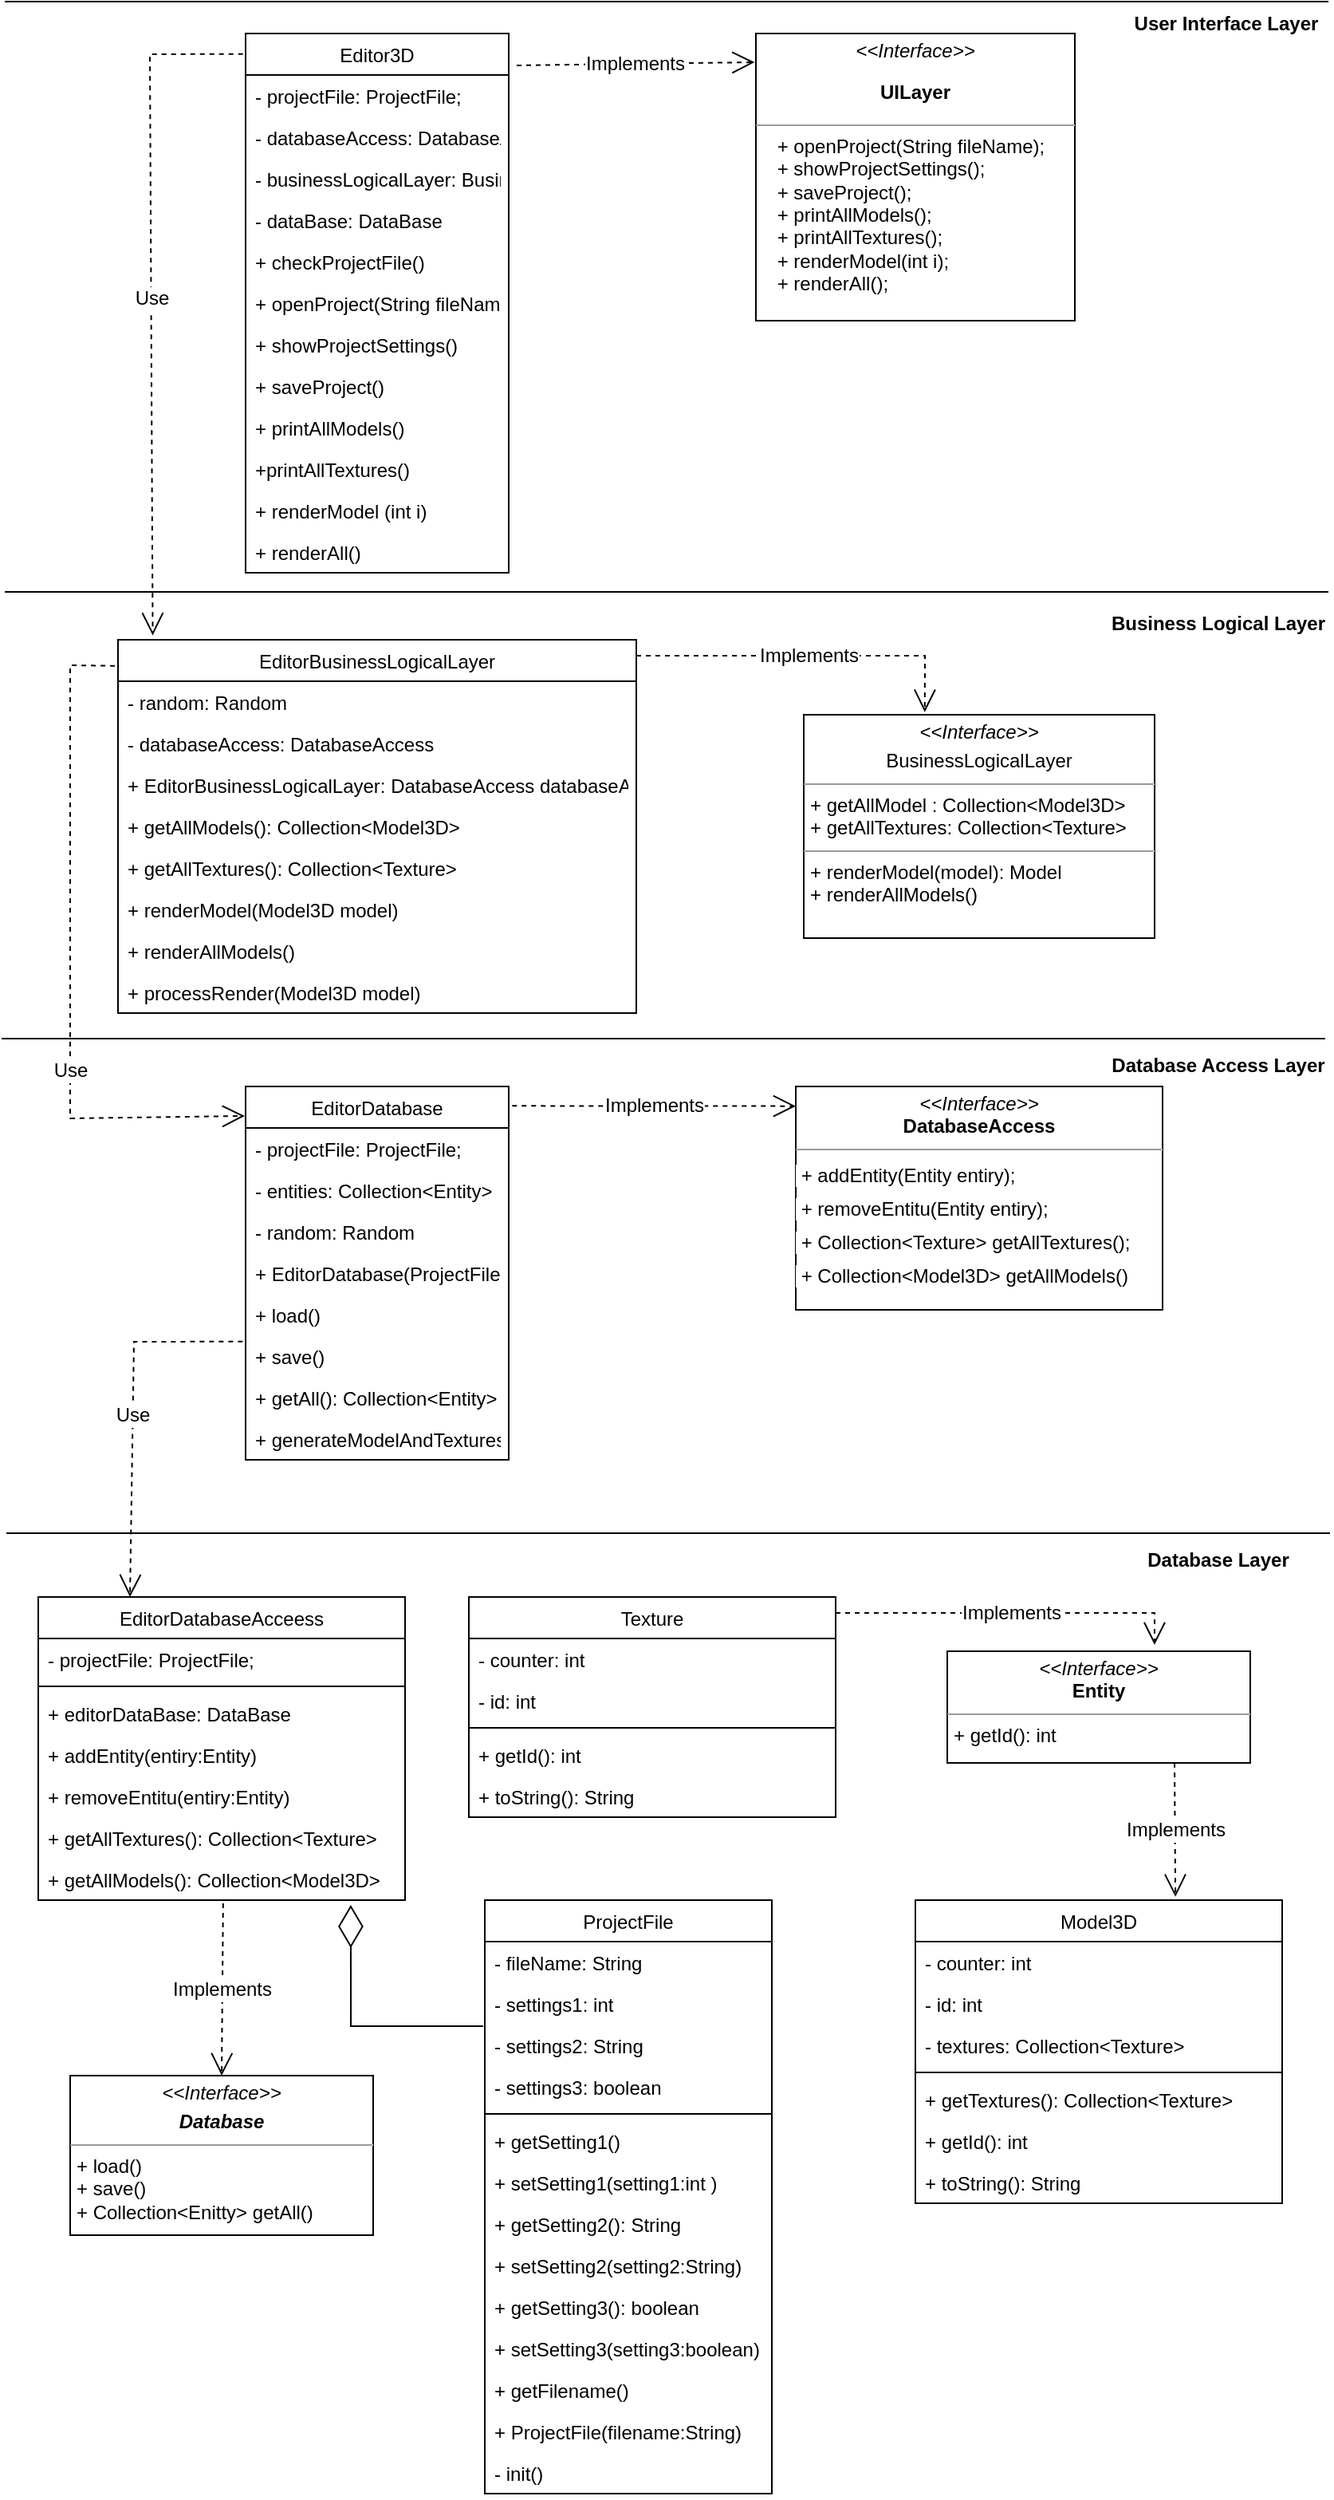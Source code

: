 <mxfile version="20.7.4" type="device"><diagram id="usjZrLWsyoOo72vnNTHP" name="Страница 1"><mxGraphModel dx="1560" dy="1612" grid="1" gridSize="10" guides="1" tooltips="1" connect="1" arrows="1" fold="1" page="1" pageScale="1" pageWidth="827" pageHeight="1169" math="0" shadow="0"><root><mxCell id="0"/><mxCell id="1" parent="0"/><mxCell id="6O68IIz2HMD93V7OktA7-1" value="Editor3D" style="swimlane;fontStyle=0;childLayout=stackLayout;horizontal=1;startSize=26;fillColor=none;horizontalStack=0;resizeParent=1;resizeParentMax=0;resizeLast=0;collapsible=1;marginBottom=0;" vertex="1" parent="1"><mxGeometry x="150" y="-1140" width="165" height="338" as="geometry"/></mxCell><mxCell id="6O68IIz2HMD93V7OktA7-2" value="- projectFile: ProjectFile;" style="text;strokeColor=none;fillColor=none;align=left;verticalAlign=top;spacingLeft=4;spacingRight=4;overflow=hidden;rotatable=0;points=[[0,0.5],[1,0.5]];portConstraint=eastwest;" vertex="1" parent="6O68IIz2HMD93V7OktA7-1"><mxGeometry y="26" width="165" height="26" as="geometry"/></mxCell><mxCell id="6O68IIz2HMD93V7OktA7-30" value="- databaseAccess: DatabaseAccess" style="text;strokeColor=none;fillColor=none;align=left;verticalAlign=top;spacingLeft=4;spacingRight=4;overflow=hidden;rotatable=0;points=[[0,0.5],[1,0.5]];portConstraint=eastwest;labelBackgroundColor=#FFFFFF;fontFamily=Helvetica;fontSize=12;fontColor=#000000;" vertex="1" parent="6O68IIz2HMD93V7OktA7-1"><mxGeometry y="52" width="165" height="26" as="geometry"/></mxCell><mxCell id="6O68IIz2HMD93V7OktA7-29" value="- businessLogicalLayer: BusinessLogicalLayer" style="text;strokeColor=none;fillColor=none;align=left;verticalAlign=top;spacingLeft=4;spacingRight=4;overflow=hidden;rotatable=0;points=[[0,0.5],[1,0.5]];portConstraint=eastwest;labelBackgroundColor=#FFFFFF;fontFamily=Helvetica;fontSize=12;fontColor=#000000;" vertex="1" parent="6O68IIz2HMD93V7OktA7-1"><mxGeometry y="78" width="165" height="26" as="geometry"/></mxCell><mxCell id="6O68IIz2HMD93V7OktA7-31" value="- dataBase: DataBase" style="text;strokeColor=none;fillColor=none;align=left;verticalAlign=top;spacingLeft=4;spacingRight=4;overflow=hidden;rotatable=0;points=[[0,0.5],[1,0.5]];portConstraint=eastwest;labelBackgroundColor=#FFFFFF;fontFamily=Helvetica;fontSize=12;fontColor=#000000;" vertex="1" parent="6O68IIz2HMD93V7OktA7-1"><mxGeometry y="104" width="165" height="26" as="geometry"/></mxCell><mxCell id="6O68IIz2HMD93V7OktA7-26" value="+ checkProjectFile()" style="text;strokeColor=none;fillColor=none;align=left;verticalAlign=top;spacingLeft=4;spacingRight=4;overflow=hidden;rotatable=0;points=[[0,0.5],[1,0.5]];portConstraint=eastwest;labelBackgroundColor=#FFFFFF;fontFamily=Helvetica;fontSize=12;fontColor=#000000;" vertex="1" parent="6O68IIz2HMD93V7OktA7-1"><mxGeometry y="130" width="165" height="26" as="geometry"/></mxCell><mxCell id="6O68IIz2HMD93V7OktA7-28" value="+ openProject(String fileName)" style="text;strokeColor=none;fillColor=none;align=left;verticalAlign=top;spacingLeft=4;spacingRight=4;overflow=hidden;rotatable=0;points=[[0,0.5],[1,0.5]];portConstraint=eastwest;labelBackgroundColor=#FFFFFF;fontFamily=Helvetica;fontSize=12;fontColor=#000000;" vertex="1" parent="6O68IIz2HMD93V7OktA7-1"><mxGeometry y="156" width="165" height="26" as="geometry"/></mxCell><mxCell id="6O68IIz2HMD93V7OktA7-27" value="+ showProjectSettings()" style="text;strokeColor=none;fillColor=none;align=left;verticalAlign=top;spacingLeft=4;spacingRight=4;overflow=hidden;rotatable=0;points=[[0,0.5],[1,0.5]];portConstraint=eastwest;labelBackgroundColor=#FFFFFF;fontFamily=Helvetica;fontSize=12;fontColor=#000000;" vertex="1" parent="6O68IIz2HMD93V7OktA7-1"><mxGeometry y="182" width="165" height="26" as="geometry"/></mxCell><mxCell id="6O68IIz2HMD93V7OktA7-25" value="+ saveProject()" style="text;strokeColor=none;fillColor=none;align=left;verticalAlign=top;spacingLeft=4;spacingRight=4;overflow=hidden;rotatable=0;points=[[0,0.5],[1,0.5]];portConstraint=eastwest;labelBackgroundColor=#FFFFFF;fontFamily=Helvetica;fontSize=12;fontColor=#000000;" vertex="1" parent="6O68IIz2HMD93V7OktA7-1"><mxGeometry y="208" width="165" height="26" as="geometry"/></mxCell><mxCell id="6O68IIz2HMD93V7OktA7-24" value="+ printAllModels()" style="text;strokeColor=none;fillColor=none;align=left;verticalAlign=top;spacingLeft=4;spacingRight=4;overflow=hidden;rotatable=0;points=[[0,0.5],[1,0.5]];portConstraint=eastwest;labelBackgroundColor=#FFFFFF;fontFamily=Helvetica;fontSize=12;fontColor=#000000;" vertex="1" parent="6O68IIz2HMD93V7OktA7-1"><mxGeometry y="234" width="165" height="26" as="geometry"/></mxCell><mxCell id="6O68IIz2HMD93V7OktA7-23" value="+printAllTextures()" style="text;strokeColor=none;fillColor=none;align=left;verticalAlign=top;spacingLeft=4;spacingRight=4;overflow=hidden;rotatable=0;points=[[0,0.5],[1,0.5]];portConstraint=eastwest;labelBackgroundColor=#FFFFFF;fontFamily=Helvetica;fontSize=12;fontColor=#000000;" vertex="1" parent="6O68IIz2HMD93V7OktA7-1"><mxGeometry y="260" width="165" height="26" as="geometry"/></mxCell><mxCell id="6O68IIz2HMD93V7OktA7-22" value="+ renderModel (int i)" style="text;strokeColor=none;fillColor=none;align=left;verticalAlign=top;spacingLeft=4;spacingRight=4;overflow=hidden;rotatable=0;points=[[0,0.5],[1,0.5]];portConstraint=eastwest;labelBackgroundColor=#FFFFFF;fontFamily=Helvetica;fontSize=12;fontColor=#000000;" vertex="1" parent="6O68IIz2HMD93V7OktA7-1"><mxGeometry y="286" width="165" height="26" as="geometry"/></mxCell><mxCell id="6O68IIz2HMD93V7OktA7-3" value="+ renderAll()" style="text;strokeColor=none;fillColor=none;align=left;verticalAlign=top;spacingLeft=4;spacingRight=4;overflow=hidden;rotatable=0;points=[[0,0.5],[1,0.5]];portConstraint=eastwest;" vertex="1" parent="6O68IIz2HMD93V7OktA7-1"><mxGeometry y="312" width="165" height="26" as="geometry"/></mxCell><mxCell id="6O68IIz2HMD93V7OktA7-5" value="&lt;p style=&quot;margin:0px;margin-top:4px;text-align:center;&quot;&gt;&lt;i&gt;&amp;lt;&amp;lt;Interface&amp;gt;&amp;gt;&lt;/i&gt;&lt;/p&gt;&lt;p style=&quot;margin:0px;margin-top:4px;text-align:center;&quot;&gt;&lt;span style=&quot;background-color: rgb(255, 255, 255);&quot;&gt;BusinessLogicalLayer&lt;/span&gt;&lt;/p&gt;&lt;hr size=&quot;1&quot;&gt;&lt;p style=&quot;margin:0px;margin-left:4px;&quot;&gt;+ getAllModel : Collection&amp;lt;Model3D&amp;gt;&lt;br&gt;+ getAllTextures: Collection&amp;lt;Texture&amp;gt;&lt;/p&gt;&lt;hr size=&quot;1&quot;&gt;&lt;p style=&quot;margin:0px;margin-left:4px;&quot;&gt;+ renderModel(model): Model&lt;br&gt;+ renderAllModels()&lt;/p&gt;" style="verticalAlign=top;align=left;overflow=fill;fontSize=12;fontFamily=Helvetica;html=1;" vertex="1" parent="1"><mxGeometry x="500" y="-713" width="220" height="140" as="geometry"/></mxCell><mxCell id="6O68IIz2HMD93V7OktA7-6" value="&lt;p style=&quot;margin:0px;margin-top:4px;text-align:center;&quot;&gt;&lt;i&gt;&amp;lt;&amp;lt;Interface&amp;gt;&amp;gt;&lt;/i&gt;&lt;br&gt;&lt;/p&gt;&lt;p style=&quot;margin:0px;margin-top:4px;text-align:center;&quot;&gt;&lt;i&gt;&lt;b&gt;Database&lt;/b&gt;&lt;/i&gt;&lt;/p&gt;&lt;hr size=&quot;1&quot;&gt;&lt;p style=&quot;margin:0px;margin-left:4px;&quot;&gt;+ load()&lt;br&gt;+ save()&lt;/p&gt;&lt;p style=&quot;margin:0px;margin-left:4px;&quot;&gt;+ Collection&amp;lt;Enitty&amp;gt; getAll()&lt;/p&gt;" style="verticalAlign=top;align=left;overflow=fill;fontSize=12;fontFamily=Helvetica;html=1;" vertex="1" parent="1"><mxGeometry x="40" y="140" width="190" height="100" as="geometry"/></mxCell><mxCell id="6O68IIz2HMD93V7OktA7-7" value="&lt;p style=&quot;margin:0px;margin-top:4px;text-align:center;&quot;&gt;&lt;i&gt;&amp;lt;&amp;lt;Interface&amp;gt;&amp;gt;&lt;/i&gt;&lt;br&gt;&lt;b&gt;DatabaseAccess&lt;/b&gt;&lt;br&gt;&lt;/p&gt;&lt;hr size=&quot;1&quot;&gt;&lt;p style=&quot;margin:0px;margin-left:4px;&quot;&gt;&lt;/p&gt;&lt;div style=&quot;line-height: 21px;&quot;&gt;&lt;div style=&quot;&quot;&gt;&lt;font style=&quot;background-color: rgb(255, 255, 255);&quot;&gt;&amp;nbsp;+ addEntity(Entity entiry);&lt;/font&gt;&lt;/div&gt;&lt;div style=&quot;&quot;&gt;&lt;font style=&quot;background-color: rgb(255, 255, 255);&quot;&gt;&amp;nbsp;+ removeEntitu(Entity entiry);&lt;/font&gt;&lt;/div&gt;&lt;div style=&quot;&quot;&gt;&lt;font style=&quot;background-color: rgb(255, 255, 255);&quot;&gt;&amp;nbsp;+ Collection&amp;lt;Texture&amp;gt; getAllTextures();&lt;/font&gt;&lt;/div&gt;&lt;div style=&quot;&quot;&gt;&lt;font style=&quot;background-color: rgb(255, 255, 255);&quot;&gt;&amp;nbsp;+ Collection&amp;lt;Model3D&amp;gt; getAllModels()&lt;/font&gt;&lt;/div&gt;&lt;/div&gt;" style="verticalAlign=top;align=left;overflow=fill;fontSize=12;fontFamily=Helvetica;html=1;" vertex="1" parent="1"><mxGeometry x="495" y="-480" width="230" height="140" as="geometry"/></mxCell><mxCell id="6O68IIz2HMD93V7OktA7-20" value="&lt;p style=&quot;margin:0px;margin-top:4px;text-align:center;&quot;&gt;&lt;i&gt;&amp;lt;&amp;lt;Interface&amp;gt;&amp;gt;&lt;/i&gt;&lt;br&gt;&lt;b&gt;Entity&lt;/b&gt;&lt;br&gt;&lt;/p&gt;&lt;hr size=&quot;1&quot;&gt;&lt;p style=&quot;margin:0px;margin-left:4px;&quot;&gt;+ getId(): int&lt;/p&gt;" style="verticalAlign=top;align=left;overflow=fill;fontSize=12;fontFamily=Helvetica;html=1;" vertex="1" parent="1"><mxGeometry x="590" y="-126" width="190" height="70" as="geometry"/></mxCell><mxCell id="6O68IIz2HMD93V7OktA7-21" value="&lt;p style=&quot;text-align: center; margin: 4px 0px 0px;&quot;&gt;&lt;i&gt;&amp;lt;&amp;lt;Interface&amp;gt;&amp;gt;&lt;/i&gt;&lt;br&gt;&lt;/p&gt;&lt;p style=&quot;text-align: center; font-size: 12px;&quot;&gt;&lt;b&gt;UILayer&lt;/b&gt;&lt;/p&gt;&lt;hr size=&quot;1&quot;&gt;&lt;span style=&quot;color: #39bae6;&quot;&gt;&amp;nbsp; &lt;/span&gt;&amp;nbsp; +&amp;nbsp;openProject(String fileName);&lt;br&gt;&amp;nbsp; &amp;nbsp; +&amp;nbsp;showProjectSettings();&lt;br&gt;&amp;nbsp; &amp;nbsp; +&amp;nbsp;saveProject();&lt;br&gt;&amp;nbsp; &amp;nbsp; +&amp;nbsp;printAllModels();&lt;br&gt;&amp;nbsp; &amp;nbsp; +&amp;nbsp;printAllTextures();&lt;br&gt;&amp;nbsp; &amp;nbsp; +&amp;nbsp;renderModel(int i);&lt;br&gt;&amp;nbsp; &amp;nbsp; +&amp;nbsp;renderAll();&lt;p&gt;&lt;/p&gt;&lt;p&gt;&lt;/p&gt;" style="verticalAlign=top;align=left;overflow=fill;fontSize=12;fontFamily=Helvetica;html=1;" vertex="1" parent="1"><mxGeometry x="470" y="-1140" width="200" height="180" as="geometry"/></mxCell><mxCell id="6O68IIz2HMD93V7OktA7-32" value="EditorBusinessLogicalLayer" style="swimlane;fontStyle=0;childLayout=stackLayout;horizontal=1;startSize=26;fillColor=none;horizontalStack=0;resizeParent=1;resizeParentMax=0;resizeLast=0;collapsible=1;marginBottom=0;" vertex="1" parent="1"><mxGeometry x="70" y="-760" width="325" height="234" as="geometry"/></mxCell><mxCell id="6O68IIz2HMD93V7OktA7-33" value="- random: Random" style="text;strokeColor=none;fillColor=none;align=left;verticalAlign=top;spacingLeft=4;spacingRight=4;overflow=hidden;rotatable=0;points=[[0,0.5],[1,0.5]];portConstraint=eastwest;" vertex="1" parent="6O68IIz2HMD93V7OktA7-32"><mxGeometry y="26" width="325" height="26" as="geometry"/></mxCell><mxCell id="6O68IIz2HMD93V7OktA7-34" value="- databaseAccess: DatabaseAccess" style="text;strokeColor=none;fillColor=none;align=left;verticalAlign=top;spacingLeft=4;spacingRight=4;overflow=hidden;rotatable=0;points=[[0,0.5],[1,0.5]];portConstraint=eastwest;labelBackgroundColor=#FFFFFF;fontFamily=Helvetica;fontSize=12;fontColor=#000000;" vertex="1" parent="6O68IIz2HMD93V7OktA7-32"><mxGeometry y="52" width="325" height="26" as="geometry"/></mxCell><mxCell id="6O68IIz2HMD93V7OktA7-35" value="+ EditorBusinessLogicalLayer: DatabaseAccess databaseAccess" style="text;strokeColor=none;fillColor=none;align=left;verticalAlign=top;spacingLeft=4;spacingRight=4;overflow=hidden;rotatable=0;points=[[0,0.5],[1,0.5]];portConstraint=eastwest;labelBackgroundColor=#FFFFFF;fontFamily=Helvetica;fontSize=12;fontColor=#000000;" vertex="1" parent="6O68IIz2HMD93V7OktA7-32"><mxGeometry y="78" width="325" height="26" as="geometry"/></mxCell><mxCell id="6O68IIz2HMD93V7OktA7-36" value="+ getAllModels(): Collection&lt;Model3D&gt;" style="text;strokeColor=none;fillColor=none;align=left;verticalAlign=top;spacingLeft=4;spacingRight=4;overflow=hidden;rotatable=0;points=[[0,0.5],[1,0.5]];portConstraint=eastwest;labelBackgroundColor=#FFFFFF;fontFamily=Helvetica;fontSize=12;fontColor=#000000;" vertex="1" parent="6O68IIz2HMD93V7OktA7-32"><mxGeometry y="104" width="325" height="26" as="geometry"/></mxCell><mxCell id="6O68IIz2HMD93V7OktA7-37" value="+ getAllTextures(): Collection&lt;Texture&gt;" style="text;strokeColor=none;fillColor=none;align=left;verticalAlign=top;spacingLeft=4;spacingRight=4;overflow=hidden;rotatable=0;points=[[0,0.5],[1,0.5]];portConstraint=eastwest;labelBackgroundColor=#FFFFFF;fontFamily=Helvetica;fontSize=12;fontColor=#000000;" vertex="1" parent="6O68IIz2HMD93V7OktA7-32"><mxGeometry y="130" width="325" height="26" as="geometry"/></mxCell><mxCell id="6O68IIz2HMD93V7OktA7-38" value="+ renderModel(Model3D model)" style="text;strokeColor=none;fillColor=none;align=left;verticalAlign=top;spacingLeft=4;spacingRight=4;overflow=hidden;rotatable=0;points=[[0,0.5],[1,0.5]];portConstraint=eastwest;labelBackgroundColor=#FFFFFF;fontFamily=Helvetica;fontSize=12;fontColor=#000000;" vertex="1" parent="6O68IIz2HMD93V7OktA7-32"><mxGeometry y="156" width="325" height="26" as="geometry"/></mxCell><mxCell id="6O68IIz2HMD93V7OktA7-39" value="+ renderAllModels()" style="text;strokeColor=none;fillColor=none;align=left;verticalAlign=top;spacingLeft=4;spacingRight=4;overflow=hidden;rotatable=0;points=[[0,0.5],[1,0.5]];portConstraint=eastwest;labelBackgroundColor=#FFFFFF;fontFamily=Helvetica;fontSize=12;fontColor=#000000;" vertex="1" parent="6O68IIz2HMD93V7OktA7-32"><mxGeometry y="182" width="325" height="26" as="geometry"/></mxCell><mxCell id="6O68IIz2HMD93V7OktA7-40" value="+ processRender(Model3D model)" style="text;strokeColor=none;fillColor=none;align=left;verticalAlign=top;spacingLeft=4;spacingRight=4;overflow=hidden;rotatable=0;points=[[0,0.5],[1,0.5]];portConstraint=eastwest;labelBackgroundColor=#FFFFFF;fontFamily=Helvetica;fontSize=12;fontColor=#000000;" vertex="1" parent="6O68IIz2HMD93V7OktA7-32"><mxGeometry y="208" width="325" height="26" as="geometry"/></mxCell><mxCell id="6O68IIz2HMD93V7OktA7-45" value="EditorDatabase" style="swimlane;fontStyle=0;childLayout=stackLayout;horizontal=1;startSize=26;fillColor=none;horizontalStack=0;resizeParent=1;resizeParentMax=0;resizeLast=0;collapsible=1;marginBottom=0;" vertex="1" parent="1"><mxGeometry x="150" y="-480" width="165" height="234" as="geometry"/></mxCell><mxCell id="6O68IIz2HMD93V7OktA7-46" value="- projectFile: ProjectFile;" style="text;strokeColor=none;fillColor=none;align=left;verticalAlign=top;spacingLeft=4;spacingRight=4;overflow=hidden;rotatable=0;points=[[0,0.5],[1,0.5]];portConstraint=eastwest;" vertex="1" parent="6O68IIz2HMD93V7OktA7-45"><mxGeometry y="26" width="165" height="26" as="geometry"/></mxCell><mxCell id="6O68IIz2HMD93V7OktA7-47" value="- entities: Collection&lt;Entity&gt;" style="text;strokeColor=none;fillColor=none;align=left;verticalAlign=top;spacingLeft=4;spacingRight=4;overflow=hidden;rotatable=0;points=[[0,0.5],[1,0.5]];portConstraint=eastwest;labelBackgroundColor=#FFFFFF;fontFamily=Helvetica;fontSize=12;fontColor=#000000;" vertex="1" parent="6O68IIz2HMD93V7OktA7-45"><mxGeometry y="52" width="165" height="26" as="geometry"/></mxCell><mxCell id="6O68IIz2HMD93V7OktA7-48" value="- random: Random" style="text;strokeColor=none;fillColor=none;align=left;verticalAlign=top;spacingLeft=4;spacingRight=4;overflow=hidden;rotatable=0;points=[[0,0.5],[1,0.5]];portConstraint=eastwest;labelBackgroundColor=#FFFFFF;fontFamily=Helvetica;fontSize=12;fontColor=#000000;" vertex="1" parent="6O68IIz2HMD93V7OktA7-45"><mxGeometry y="78" width="165" height="26" as="geometry"/></mxCell><mxCell id="6O68IIz2HMD93V7OktA7-49" value="+ EditorDatabase(ProjectFile projectFile)" style="text;strokeColor=none;fillColor=none;align=left;verticalAlign=top;spacingLeft=4;spacingRight=4;overflow=hidden;rotatable=0;points=[[0,0.5],[1,0.5]];portConstraint=eastwest;labelBackgroundColor=#FFFFFF;fontFamily=Helvetica;fontSize=12;fontColor=#000000;" vertex="1" parent="6O68IIz2HMD93V7OktA7-45"><mxGeometry y="104" width="165" height="26" as="geometry"/></mxCell><mxCell id="6O68IIz2HMD93V7OktA7-50" value="+ load()" style="text;strokeColor=none;fillColor=none;align=left;verticalAlign=top;spacingLeft=4;spacingRight=4;overflow=hidden;rotatable=0;points=[[0,0.5],[1,0.5]];portConstraint=eastwest;labelBackgroundColor=#FFFFFF;fontFamily=Helvetica;fontSize=12;fontColor=#000000;" vertex="1" parent="6O68IIz2HMD93V7OktA7-45"><mxGeometry y="130" width="165" height="26" as="geometry"/></mxCell><mxCell id="6O68IIz2HMD93V7OktA7-51" value="+ save()" style="text;strokeColor=none;fillColor=none;align=left;verticalAlign=top;spacingLeft=4;spacingRight=4;overflow=hidden;rotatable=0;points=[[0,0.5],[1,0.5]];portConstraint=eastwest;labelBackgroundColor=#FFFFFF;fontFamily=Helvetica;fontSize=12;fontColor=#000000;" vertex="1" parent="6O68IIz2HMD93V7OktA7-45"><mxGeometry y="156" width="165" height="26" as="geometry"/></mxCell><mxCell id="6O68IIz2HMD93V7OktA7-52" value="+ getAll(): Collection&lt;Entity&gt;" style="text;strokeColor=none;fillColor=none;align=left;verticalAlign=top;spacingLeft=4;spacingRight=4;overflow=hidden;rotatable=0;points=[[0,0.5],[1,0.5]];portConstraint=eastwest;labelBackgroundColor=#FFFFFF;fontFamily=Helvetica;fontSize=12;fontColor=#000000;" vertex="1" parent="6O68IIz2HMD93V7OktA7-45"><mxGeometry y="182" width="165" height="26" as="geometry"/></mxCell><mxCell id="6O68IIz2HMD93V7OktA7-53" value="+ generateModelAndTextures()" style="text;strokeColor=none;fillColor=none;align=left;verticalAlign=top;spacingLeft=4;spacingRight=4;overflow=hidden;rotatable=0;points=[[0,0.5],[1,0.5]];portConstraint=eastwest;labelBackgroundColor=#FFFFFF;fontFamily=Helvetica;fontSize=12;fontColor=#000000;" vertex="1" parent="6O68IIz2HMD93V7OktA7-45"><mxGeometry y="208" width="165" height="26" as="geometry"/></mxCell><mxCell id="6O68IIz2HMD93V7OktA7-58" value="EditorDatabaseAcceess" style="swimlane;fontStyle=0;childLayout=stackLayout;horizontal=1;startSize=26;fillColor=none;horizontalStack=0;resizeParent=1;resizeParentMax=0;resizeLast=0;collapsible=1;marginBottom=0;" vertex="1" parent="1"><mxGeometry x="20" y="-160" width="230" height="190" as="geometry"/></mxCell><mxCell id="6O68IIz2HMD93V7OktA7-59" value="- projectFile: ProjectFile;" style="text;strokeColor=none;fillColor=none;align=left;verticalAlign=top;spacingLeft=4;spacingRight=4;overflow=hidden;rotatable=0;points=[[0,0.5],[1,0.5]];portConstraint=eastwest;" vertex="1" parent="6O68IIz2HMD93V7OktA7-58"><mxGeometry y="26" width="230" height="26" as="geometry"/></mxCell><mxCell id="6O68IIz2HMD93V7OktA7-101" value="" style="line;strokeWidth=1;fillColor=none;align=left;verticalAlign=middle;spacingTop=-1;spacingLeft=3;spacingRight=3;rotatable=0;labelPosition=right;points=[];portConstraint=eastwest;strokeColor=inherit;labelBackgroundColor=#FFFFFF;fontFamily=Helvetica;fontSize=12;fontColor=#000000;" vertex="1" parent="6O68IIz2HMD93V7OktA7-58"><mxGeometry y="52" width="230" height="8" as="geometry"/></mxCell><mxCell id="6O68IIz2HMD93V7OktA7-60" value="+ editorDataBase: DataBase" style="text;strokeColor=none;fillColor=none;align=left;verticalAlign=top;spacingLeft=4;spacingRight=4;overflow=hidden;rotatable=0;points=[[0,0.5],[1,0.5]];portConstraint=eastwest;labelBackgroundColor=#FFFFFF;fontFamily=Helvetica;fontSize=12;fontColor=#000000;" vertex="1" parent="6O68IIz2HMD93V7OktA7-58"><mxGeometry y="60" width="230" height="26" as="geometry"/></mxCell><mxCell id="6O68IIz2HMD93V7OktA7-61" value="+ addEntity(entiry:Entity)" style="text;strokeColor=none;fillColor=none;align=left;verticalAlign=top;spacingLeft=4;spacingRight=4;overflow=hidden;rotatable=0;points=[[0,0.5],[1,0.5]];portConstraint=eastwest;labelBackgroundColor=#FFFFFF;fontFamily=Helvetica;fontSize=12;fontColor=#000000;" vertex="1" parent="6O68IIz2HMD93V7OktA7-58"><mxGeometry y="86" width="230" height="26" as="geometry"/></mxCell><mxCell id="6O68IIz2HMD93V7OktA7-62" value="+ removeEntitu(entiry:Entity)" style="text;strokeColor=none;fillColor=none;align=left;verticalAlign=top;spacingLeft=4;spacingRight=4;overflow=hidden;rotatable=0;points=[[0,0.5],[1,0.5]];portConstraint=eastwest;labelBackgroundColor=#FFFFFF;fontFamily=Helvetica;fontSize=12;fontColor=#000000;" vertex="1" parent="6O68IIz2HMD93V7OktA7-58"><mxGeometry y="112" width="230" height="26" as="geometry"/></mxCell><mxCell id="6O68IIz2HMD93V7OktA7-63" value="+ getAllTextures(): Collection&lt;Texture&gt;" style="text;strokeColor=none;fillColor=none;align=left;verticalAlign=top;spacingLeft=4;spacingRight=4;overflow=hidden;rotatable=0;points=[[0,0.5],[1,0.5]];portConstraint=eastwest;labelBackgroundColor=#FFFFFF;fontFamily=Helvetica;fontSize=12;fontColor=#000000;" vertex="1" parent="6O68IIz2HMD93V7OktA7-58"><mxGeometry y="138" width="230" height="26" as="geometry"/></mxCell><mxCell id="6O68IIz2HMD93V7OktA7-64" value="+ getAllModels(): Collection&lt;Model3D&gt;" style="text;strokeColor=none;fillColor=none;align=left;verticalAlign=top;spacingLeft=4;spacingRight=4;overflow=hidden;rotatable=0;points=[[0,0.5],[1,0.5]];portConstraint=eastwest;labelBackgroundColor=#FFFFFF;fontFamily=Helvetica;fontSize=12;fontColor=#000000;" vertex="1" parent="6O68IIz2HMD93V7OktA7-58"><mxGeometry y="164" width="230" height="26" as="geometry"/></mxCell><mxCell id="6O68IIz2HMD93V7OktA7-67" value="Model3D" style="swimlane;fontStyle=0;childLayout=stackLayout;horizontal=1;startSize=26;fillColor=none;horizontalStack=0;resizeParent=1;resizeParentMax=0;resizeLast=0;collapsible=1;marginBottom=0;" vertex="1" parent="1"><mxGeometry x="570" y="30" width="230" height="190" as="geometry"/></mxCell><mxCell id="6O68IIz2HMD93V7OktA7-68" value="- counter: int" style="text;strokeColor=none;fillColor=none;align=left;verticalAlign=top;spacingLeft=4;spacingRight=4;overflow=hidden;rotatable=0;points=[[0,0.5],[1,0.5]];portConstraint=eastwest;" vertex="1" parent="6O68IIz2HMD93V7OktA7-67"><mxGeometry y="26" width="230" height="26" as="geometry"/></mxCell><mxCell id="6O68IIz2HMD93V7OktA7-69" value="- id: int" style="text;strokeColor=none;fillColor=none;align=left;verticalAlign=top;spacingLeft=4;spacingRight=4;overflow=hidden;rotatable=0;points=[[0,0.5],[1,0.5]];portConstraint=eastwest;labelBackgroundColor=#FFFFFF;fontFamily=Helvetica;fontSize=12;fontColor=#000000;" vertex="1" parent="6O68IIz2HMD93V7OktA7-67"><mxGeometry y="52" width="230" height="26" as="geometry"/></mxCell><mxCell id="6O68IIz2HMD93V7OktA7-70" value="- textures: Collection&lt;Texture&gt;" style="text;strokeColor=none;fillColor=none;align=left;verticalAlign=top;spacingLeft=4;spacingRight=4;overflow=hidden;rotatable=0;points=[[0,0.5],[1,0.5]];portConstraint=eastwest;labelBackgroundColor=#FFFFFF;fontFamily=Helvetica;fontSize=12;fontColor=#000000;" vertex="1" parent="6O68IIz2HMD93V7OktA7-67"><mxGeometry y="78" width="230" height="26" as="geometry"/></mxCell><mxCell id="6O68IIz2HMD93V7OktA7-74" value="" style="line;strokeWidth=1;fillColor=none;align=left;verticalAlign=middle;spacingTop=-1;spacingLeft=3;spacingRight=3;rotatable=0;labelPosition=right;points=[];portConstraint=eastwest;strokeColor=inherit;labelBackgroundColor=#FFFFFF;fontFamily=Helvetica;fontSize=12;fontColor=#000000;" vertex="1" parent="6O68IIz2HMD93V7OktA7-67"><mxGeometry y="104" width="230" height="8" as="geometry"/></mxCell><mxCell id="6O68IIz2HMD93V7OktA7-71" value="+ getTextures(): Collection&lt;Texture&gt;" style="text;strokeColor=none;fillColor=none;align=left;verticalAlign=top;spacingLeft=4;spacingRight=4;overflow=hidden;rotatable=0;points=[[0,0.5],[1,0.5]];portConstraint=eastwest;labelBackgroundColor=#FFFFFF;fontFamily=Helvetica;fontSize=12;fontColor=#000000;" vertex="1" parent="6O68IIz2HMD93V7OktA7-67"><mxGeometry y="112" width="230" height="26" as="geometry"/></mxCell><mxCell id="6O68IIz2HMD93V7OktA7-72" value="+ getId(): int" style="text;strokeColor=none;fillColor=none;align=left;verticalAlign=top;spacingLeft=4;spacingRight=4;overflow=hidden;rotatable=0;points=[[0,0.5],[1,0.5]];portConstraint=eastwest;labelBackgroundColor=#FFFFFF;fontFamily=Helvetica;fontSize=12;fontColor=#000000;" vertex="1" parent="6O68IIz2HMD93V7OktA7-67"><mxGeometry y="138" width="230" height="26" as="geometry"/></mxCell><mxCell id="6O68IIz2HMD93V7OktA7-73" value="+ toString(): String" style="text;strokeColor=none;fillColor=none;align=left;verticalAlign=top;spacingLeft=4;spacingRight=4;overflow=hidden;rotatable=0;points=[[0,0.5],[1,0.5]];portConstraint=eastwest;labelBackgroundColor=#FFFFFF;fontFamily=Helvetica;fontSize=12;fontColor=#000000;" vertex="1" parent="6O68IIz2HMD93V7OktA7-67"><mxGeometry y="164" width="230" height="26" as="geometry"/></mxCell><mxCell id="6O68IIz2HMD93V7OktA7-75" value="ProjectFile" style="swimlane;fontStyle=0;childLayout=stackLayout;horizontal=1;startSize=26;fillColor=none;horizontalStack=0;resizeParent=1;resizeParentMax=0;resizeLast=0;collapsible=1;marginBottom=0;" vertex="1" parent="1"><mxGeometry x="300" y="30" width="180" height="372" as="geometry"/></mxCell><mxCell id="6O68IIz2HMD93V7OktA7-76" value="- fileName: String" style="text;strokeColor=none;fillColor=none;align=left;verticalAlign=top;spacingLeft=4;spacingRight=4;overflow=hidden;rotatable=0;points=[[0,0.5],[1,0.5]];portConstraint=eastwest;" vertex="1" parent="6O68IIz2HMD93V7OktA7-75"><mxGeometry y="26" width="180" height="26" as="geometry"/></mxCell><mxCell id="6O68IIz2HMD93V7OktA7-77" value="- settings1: int" style="text;strokeColor=none;fillColor=none;align=left;verticalAlign=top;spacingLeft=4;spacingRight=4;overflow=hidden;rotatable=0;points=[[0,0.5],[1,0.5]];portConstraint=eastwest;labelBackgroundColor=#FFFFFF;fontFamily=Helvetica;fontSize=12;fontColor=#000000;" vertex="1" parent="6O68IIz2HMD93V7OktA7-75"><mxGeometry y="52" width="180" height="26" as="geometry"/></mxCell><mxCell id="6O68IIz2HMD93V7OktA7-78" value="- settings2: String" style="text;strokeColor=none;fillColor=none;align=left;verticalAlign=top;spacingLeft=4;spacingRight=4;overflow=hidden;rotatable=0;points=[[0,0.5],[1,0.5]];portConstraint=eastwest;labelBackgroundColor=#FFFFFF;fontFamily=Helvetica;fontSize=12;fontColor=#000000;" vertex="1" parent="6O68IIz2HMD93V7OktA7-75"><mxGeometry y="78" width="180" height="26" as="geometry"/></mxCell><mxCell id="6O68IIz2HMD93V7OktA7-79" value="- settings3: boolean" style="text;strokeColor=none;fillColor=none;align=left;verticalAlign=top;spacingLeft=4;spacingRight=4;overflow=hidden;rotatable=0;points=[[0,0.5],[1,0.5]];portConstraint=eastwest;labelBackgroundColor=#FFFFFF;fontFamily=Helvetica;fontSize=12;fontColor=#000000;" vertex="1" parent="6O68IIz2HMD93V7OktA7-75"><mxGeometry y="104" width="180" height="26" as="geometry"/></mxCell><mxCell id="6O68IIz2HMD93V7OktA7-88" value="" style="line;strokeWidth=1;fillColor=none;align=left;verticalAlign=middle;spacingTop=-1;spacingLeft=3;spacingRight=3;rotatable=0;labelPosition=right;points=[];portConstraint=eastwest;strokeColor=inherit;labelBackgroundColor=#FFFFFF;fontFamily=Helvetica;fontSize=12;fontColor=#000000;" vertex="1" parent="6O68IIz2HMD93V7OktA7-75"><mxGeometry y="130" width="180" height="8" as="geometry"/></mxCell><mxCell id="6O68IIz2HMD93V7OktA7-80" value="+ getSetting1()" style="text;strokeColor=none;fillColor=none;align=left;verticalAlign=top;spacingLeft=4;spacingRight=4;overflow=hidden;rotatable=0;points=[[0,0.5],[1,0.5]];portConstraint=eastwest;labelBackgroundColor=#FFFFFF;fontFamily=Helvetica;fontSize=12;fontColor=#000000;" vertex="1" parent="6O68IIz2HMD93V7OktA7-75"><mxGeometry y="138" width="180" height="26" as="geometry"/></mxCell><mxCell id="6O68IIz2HMD93V7OktA7-81" value="+ setSetting1(setting1:int )" style="text;strokeColor=none;fillColor=none;align=left;verticalAlign=top;spacingLeft=4;spacingRight=4;overflow=hidden;rotatable=0;points=[[0,0.5],[1,0.5]];portConstraint=eastwest;labelBackgroundColor=#FFFFFF;fontFamily=Helvetica;fontSize=12;fontColor=#000000;" vertex="1" parent="6O68IIz2HMD93V7OktA7-75"><mxGeometry y="164" width="180" height="26" as="geometry"/></mxCell><mxCell id="6O68IIz2HMD93V7OktA7-82" value="+ getSetting2(): String" style="text;strokeColor=none;fillColor=none;align=left;verticalAlign=top;spacingLeft=4;spacingRight=4;overflow=hidden;rotatable=0;points=[[0,0.5],[1,0.5]];portConstraint=eastwest;labelBackgroundColor=#FFFFFF;fontFamily=Helvetica;fontSize=12;fontColor=#000000;" vertex="1" parent="6O68IIz2HMD93V7OktA7-75"><mxGeometry y="190" width="180" height="26" as="geometry"/></mxCell><mxCell id="6O68IIz2HMD93V7OktA7-83" value="+ setSetting2(setting2:String)" style="text;strokeColor=none;fillColor=none;align=left;verticalAlign=top;spacingLeft=4;spacingRight=4;overflow=hidden;rotatable=0;points=[[0,0.5],[1,0.5]];portConstraint=eastwest;labelBackgroundColor=#FFFFFF;fontFamily=Helvetica;fontSize=12;fontColor=#000000;" vertex="1" parent="6O68IIz2HMD93V7OktA7-75"><mxGeometry y="216" width="180" height="26" as="geometry"/></mxCell><mxCell id="6O68IIz2HMD93V7OktA7-84" value="+ getSetting3(): boolean" style="text;strokeColor=none;fillColor=none;align=left;verticalAlign=top;spacingLeft=4;spacingRight=4;overflow=hidden;rotatable=0;points=[[0,0.5],[1,0.5]];portConstraint=eastwest;labelBackgroundColor=#FFFFFF;fontFamily=Helvetica;fontSize=12;fontColor=#000000;" vertex="1" parent="6O68IIz2HMD93V7OktA7-75"><mxGeometry y="242" width="180" height="26" as="geometry"/></mxCell><mxCell id="6O68IIz2HMD93V7OktA7-85" value="+ setSetting3(setting3:boolean)" style="text;strokeColor=none;fillColor=none;align=left;verticalAlign=top;spacingLeft=4;spacingRight=4;overflow=hidden;rotatable=0;points=[[0,0.5],[1,0.5]];portConstraint=eastwest;labelBackgroundColor=#FFFFFF;fontFamily=Helvetica;fontSize=12;fontColor=#000000;" vertex="1" parent="6O68IIz2HMD93V7OktA7-75"><mxGeometry y="268" width="180" height="26" as="geometry"/></mxCell><mxCell id="6O68IIz2HMD93V7OktA7-86" value="+ getFilename()" style="text;strokeColor=none;fillColor=none;align=left;verticalAlign=top;spacingLeft=4;spacingRight=4;overflow=hidden;rotatable=0;points=[[0,0.5],[1,0.5]];portConstraint=eastwest;labelBackgroundColor=#FFFFFF;fontFamily=Helvetica;fontSize=12;fontColor=#000000;" vertex="1" parent="6O68IIz2HMD93V7OktA7-75"><mxGeometry y="294" width="180" height="26" as="geometry"/></mxCell><mxCell id="6O68IIz2HMD93V7OktA7-87" value="+ ProjectFile(filename:String)" style="text;strokeColor=none;fillColor=none;align=left;verticalAlign=top;spacingLeft=4;spacingRight=4;overflow=hidden;rotatable=0;points=[[0,0.5],[1,0.5]];portConstraint=eastwest;" vertex="1" parent="6O68IIz2HMD93V7OktA7-75"><mxGeometry y="320" width="180" height="26" as="geometry"/></mxCell><mxCell id="6O68IIz2HMD93V7OktA7-90" value="- init()" style="text;strokeColor=none;fillColor=none;align=left;verticalAlign=top;spacingLeft=4;spacingRight=4;overflow=hidden;rotatable=0;points=[[0,0.5],[1,0.5]];portConstraint=eastwest;labelBackgroundColor=#FFFFFF;fontFamily=Helvetica;fontSize=12;fontColor=#000000;" vertex="1" parent="6O68IIz2HMD93V7OktA7-75"><mxGeometry y="346" width="180" height="26" as="geometry"/></mxCell><mxCell id="6O68IIz2HMD93V7OktA7-91" value="Texture" style="swimlane;fontStyle=0;childLayout=stackLayout;horizontal=1;startSize=26;fillColor=none;horizontalStack=0;resizeParent=1;resizeParentMax=0;resizeLast=0;collapsible=1;marginBottom=0;" vertex="1" parent="1"><mxGeometry x="290" y="-160" width="230" height="138" as="geometry"/></mxCell><mxCell id="6O68IIz2HMD93V7OktA7-92" value="- counter: int" style="text;strokeColor=none;fillColor=none;align=left;verticalAlign=top;spacingLeft=4;spacingRight=4;overflow=hidden;rotatable=0;points=[[0,0.5],[1,0.5]];portConstraint=eastwest;" vertex="1" parent="6O68IIz2HMD93V7OktA7-91"><mxGeometry y="26" width="230" height="26" as="geometry"/></mxCell><mxCell id="6O68IIz2HMD93V7OktA7-93" value="- id: int" style="text;strokeColor=none;fillColor=none;align=left;verticalAlign=top;spacingLeft=4;spacingRight=4;overflow=hidden;rotatable=0;points=[[0,0.5],[1,0.5]];portConstraint=eastwest;labelBackgroundColor=#FFFFFF;fontFamily=Helvetica;fontSize=12;fontColor=#000000;" vertex="1" parent="6O68IIz2HMD93V7OktA7-91"><mxGeometry y="52" width="230" height="26" as="geometry"/></mxCell><mxCell id="6O68IIz2HMD93V7OktA7-95" value="" style="line;strokeWidth=1;fillColor=none;align=left;verticalAlign=middle;spacingTop=-1;spacingLeft=3;spacingRight=3;rotatable=0;labelPosition=right;points=[];portConstraint=eastwest;strokeColor=inherit;labelBackgroundColor=#FFFFFF;fontFamily=Helvetica;fontSize=12;fontColor=#000000;" vertex="1" parent="6O68IIz2HMD93V7OktA7-91"><mxGeometry y="78" width="230" height="8" as="geometry"/></mxCell><mxCell id="6O68IIz2HMD93V7OktA7-97" value="+ getId(): int" style="text;strokeColor=none;fillColor=none;align=left;verticalAlign=top;spacingLeft=4;spacingRight=4;overflow=hidden;rotatable=0;points=[[0,0.5],[1,0.5]];portConstraint=eastwest;labelBackgroundColor=#FFFFFF;fontFamily=Helvetica;fontSize=12;fontColor=#000000;" vertex="1" parent="6O68IIz2HMD93V7OktA7-91"><mxGeometry y="86" width="230" height="26" as="geometry"/></mxCell><mxCell id="6O68IIz2HMD93V7OktA7-98" value="+ toString(): String" style="text;strokeColor=none;fillColor=none;align=left;verticalAlign=top;spacingLeft=4;spacingRight=4;overflow=hidden;rotatable=0;points=[[0,0.5],[1,0.5]];portConstraint=eastwest;labelBackgroundColor=#FFFFFF;fontFamily=Helvetica;fontSize=12;fontColor=#000000;" vertex="1" parent="6O68IIz2HMD93V7OktA7-91"><mxGeometry y="112" width="230" height="26" as="geometry"/></mxCell><mxCell id="6O68IIz2HMD93V7OktA7-103" value="Implements" style="endArrow=open;endSize=12;dashed=1;html=1;rounded=0;fontFamily=Helvetica;fontSize=12;fontColor=#000000;entryX=-0.004;entryY=0.1;entryDx=0;entryDy=0;entryPerimeter=0;" edge="1" parent="1" target="6O68IIz2HMD93V7OktA7-21"><mxGeometry width="160" relative="1" as="geometry"><mxPoint x="320" y="-1120" as="sourcePoint"/><mxPoint x="470" y="-1120" as="targetPoint"/></mxGeometry></mxCell><mxCell id="6O68IIz2HMD93V7OktA7-104" value="Use" style="endArrow=open;endSize=12;dashed=1;html=1;rounded=0;fontFamily=Helvetica;fontSize=12;fontColor=#000000;exitX=-0.01;exitY=0.038;exitDx=0;exitDy=0;exitPerimeter=0;entryX=0.067;entryY=-0.012;entryDx=0;entryDy=0;entryPerimeter=0;" edge="1" parent="1" source="6O68IIz2HMD93V7OktA7-1" target="6O68IIz2HMD93V7OktA7-32"><mxGeometry width="160" relative="1" as="geometry"><mxPoint x="20" y="-840" as="sourcePoint"/><mxPoint x="180" y="-840" as="targetPoint"/><Array as="points"><mxPoint x="90" y="-1127"/></Array></mxGeometry></mxCell><mxCell id="6O68IIz2HMD93V7OktA7-105" value="Implements" style="endArrow=open;endSize=12;dashed=1;html=1;rounded=0;fontFamily=Helvetica;fontSize=12;fontColor=#000000;entryX=0.345;entryY=-0.012;entryDx=0;entryDy=0;entryPerimeter=0;" edge="1" parent="1" target="6O68IIz2HMD93V7OktA7-5"><mxGeometry width="160" relative="1" as="geometry"><mxPoint x="395" y="-750" as="sourcePoint"/><mxPoint x="630" y="-750" as="targetPoint"/><Array as="points"><mxPoint x="576" y="-750"/></Array></mxGeometry></mxCell><mxCell id="6O68IIz2HMD93V7OktA7-106" value="Use" style="endArrow=open;endSize=12;dashed=1;html=1;rounded=0;fontFamily=Helvetica;fontSize=12;fontColor=#000000;exitX=-0.006;exitY=0.07;exitDx=0;exitDy=0;exitPerimeter=0;entryX=-0.003;entryY=0.079;entryDx=0;entryDy=0;entryPerimeter=0;" edge="1" parent="1" source="6O68IIz2HMD93V7OktA7-32" target="6O68IIz2HMD93V7OktA7-45"><mxGeometry x="0.338" width="160" relative="1" as="geometry"><mxPoint x="110" y="-520" as="sourcePoint"/><mxPoint x="270" y="-520" as="targetPoint"/><Array as="points"><mxPoint x="40" y="-744"/><mxPoint x="40" y="-460"/></Array><mxPoint as="offset"/></mxGeometry></mxCell><mxCell id="6O68IIz2HMD93V7OktA7-107" value="Implements" style="endArrow=open;endSize=12;dashed=1;html=1;rounded=0;fontFamily=Helvetica;fontSize=12;fontColor=#000000;exitX=1.013;exitY=0.052;exitDx=0;exitDy=0;exitPerimeter=0;entryX=0;entryY=0.088;entryDx=0;entryDy=0;entryPerimeter=0;" edge="1" parent="1" source="6O68IIz2HMD93V7OktA7-45" target="6O68IIz2HMD93V7OktA7-7"><mxGeometry width="160" relative="1" as="geometry"><mxPoint x="310" y="-460" as="sourcePoint"/><mxPoint x="490" y="-470" as="targetPoint"/></mxGeometry></mxCell><mxCell id="6O68IIz2HMD93V7OktA7-108" value="Use" style="endArrow=open;endSize=12;dashed=1;html=1;rounded=0;fontFamily=Helvetica;fontSize=12;fontColor=#000000;entryX=0.25;entryY=0;entryDx=0;entryDy=0;exitX=-0.011;exitY=0.149;exitDx=0;exitDy=0;exitPerimeter=0;" edge="1" parent="1" source="6O68IIz2HMD93V7OktA7-51" target="6O68IIz2HMD93V7OktA7-58"><mxGeometry width="160" relative="1" as="geometry"><mxPoint x="77" y="-320" as="sourcePoint"/><mxPoint x="170" y="-290" as="targetPoint"/><Array as="points"><mxPoint x="80" y="-320"/></Array></mxGeometry></mxCell><mxCell id="6O68IIz2HMD93V7OktA7-111" value="Implements" style="endArrow=open;endSize=12;dashed=1;html=1;rounded=0;fontFamily=Helvetica;fontSize=12;fontColor=#000000;entryX=0.684;entryY=-0.057;entryDx=0;entryDy=0;entryPerimeter=0;" edge="1" parent="1" target="6O68IIz2HMD93V7OktA7-20"><mxGeometry width="160" relative="1" as="geometry"><mxPoint x="520" y="-150" as="sourcePoint"/><mxPoint x="720" y="-150" as="targetPoint"/><Array as="points"><mxPoint x="720" y="-150"/></Array><mxPoint as="offset"/></mxGeometry></mxCell><mxCell id="6O68IIz2HMD93V7OktA7-112" value="Implements" style="endArrow=open;endSize=12;dashed=1;html=1;rounded=0;fontFamily=Helvetica;fontSize=12;fontColor=#000000;exitX=0.75;exitY=1;exitDx=0;exitDy=0;entryX=0.709;entryY=-0.011;entryDx=0;entryDy=0;entryPerimeter=0;" edge="1" parent="1" source="6O68IIz2HMD93V7OktA7-20" target="6O68IIz2HMD93V7OktA7-67"><mxGeometry width="160" relative="1" as="geometry"><mxPoint x="600" y="10" as="sourcePoint"/><mxPoint x="760" y="10" as="targetPoint"/></mxGeometry></mxCell><mxCell id="6O68IIz2HMD93V7OktA7-115" value="Implements" style="endArrow=open;endSize=12;dashed=1;html=1;rounded=0;fontFamily=Helvetica;fontSize=12;fontColor=#000000;exitX=0.504;exitY=1.077;exitDx=0;exitDy=0;exitPerimeter=0;entryX=0.5;entryY=0;entryDx=0;entryDy=0;" edge="1" parent="1" source="6O68IIz2HMD93V7OktA7-64" target="6O68IIz2HMD93V7OktA7-6"><mxGeometry width="160" relative="1" as="geometry"><mxPoint x="50" y="80" as="sourcePoint"/><mxPoint x="210" y="80" as="targetPoint"/></mxGeometry></mxCell><mxCell id="6O68IIz2HMD93V7OktA7-118" value="" style="endArrow=diamondThin;endFill=0;endSize=24;html=1;rounded=0;fontFamily=Helvetica;fontSize=12;fontColor=#000000;exitX=-0.006;exitY=0.038;exitDx=0;exitDy=0;exitPerimeter=0;entryX=0.852;entryY=1.115;entryDx=0;entryDy=0;entryPerimeter=0;" edge="1" parent="1" source="6O68IIz2HMD93V7OktA7-78" target="6O68IIz2HMD93V7OktA7-64"><mxGeometry width="160" relative="1" as="geometry"><mxPoint x="90" y="110" as="sourcePoint"/><mxPoint x="250" y="110" as="targetPoint"/><Array as="points"><mxPoint x="216" y="109"/></Array></mxGeometry></mxCell><mxCell id="6O68IIz2HMD93V7OktA7-122" value="" style="endArrow=none;html=1;rounded=0;fontFamily=Helvetica;fontSize=12;fontColor=#000000;" edge="1" parent="1"><mxGeometry width="50" height="50" relative="1" as="geometry"><mxPoint y="-200" as="sourcePoint"/><mxPoint x="830" y="-200" as="targetPoint"/></mxGeometry></mxCell><mxCell id="6O68IIz2HMD93V7OktA7-123" value="" style="endArrow=none;html=1;rounded=0;fontFamily=Helvetica;fontSize=12;fontColor=#000000;" edge="1" parent="1"><mxGeometry width="50" height="50" relative="1" as="geometry"><mxPoint x="-3" y="-510" as="sourcePoint"/><mxPoint x="827" y="-510" as="targetPoint"/></mxGeometry></mxCell><mxCell id="6O68IIz2HMD93V7OktA7-124" value="" style="endArrow=none;html=1;rounded=0;fontFamily=Helvetica;fontSize=12;fontColor=#000000;" edge="1" parent="1"><mxGeometry width="50" height="50" relative="1" as="geometry"><mxPoint x="-1" y="-790" as="sourcePoint"/><mxPoint x="829" y="-790" as="targetPoint"/></mxGeometry></mxCell><mxCell id="6O68IIz2HMD93V7OktA7-125" value="" style="endArrow=none;html=1;rounded=0;fontFamily=Helvetica;fontSize=12;fontColor=#000000;" edge="1" parent="1"><mxGeometry width="50" height="50" relative="1" as="geometry"><mxPoint x="-1" y="-1160" as="sourcePoint"/><mxPoint x="829" y="-1160" as="targetPoint"/></mxGeometry></mxCell><mxCell id="6O68IIz2HMD93V7OktA7-126" value="User Interface Layer" style="text;align=center;fontStyle=1;verticalAlign=middle;spacingLeft=3;spacingRight=3;strokeColor=none;rotatable=0;points=[[0,0.5],[1,0.5]];portConstraint=eastwest;labelBackgroundColor=#FFFFFF;fontFamily=Helvetica;fontSize=12;fontColor=#000000;" vertex="1" parent="1"><mxGeometry x="725" y="-1160" width="80" height="26" as="geometry"/></mxCell><mxCell id="6O68IIz2HMD93V7OktA7-127" value="Business Logical Layer&#10;&#10;" style="text;align=center;fontStyle=1;verticalAlign=middle;spacingLeft=3;spacingRight=3;strokeColor=none;rotatable=0;points=[[0,0.5],[1,0.5]];portConstraint=eastwest;labelBackgroundColor=#FFFFFF;fontFamily=Helvetica;fontSize=12;fontColor=#000000;" vertex="1" parent="1"><mxGeometry x="720" y="-770" width="80" height="26" as="geometry"/></mxCell><mxCell id="6O68IIz2HMD93V7OktA7-128" value="Database Access Layer&#10;" style="text;align=center;fontStyle=1;verticalAlign=middle;spacingLeft=3;spacingRight=3;strokeColor=none;rotatable=0;points=[[0,0.5],[1,0.5]];portConstraint=eastwest;labelBackgroundColor=#FFFFFF;fontFamily=Helvetica;fontSize=12;fontColor=#000000;" vertex="1" parent="1"><mxGeometry x="720" y="-500" width="80" height="26" as="geometry"/></mxCell><mxCell id="6O68IIz2HMD93V7OktA7-129" value="Database Layer&#10;" style="text;align=center;fontStyle=1;verticalAlign=middle;spacingLeft=3;spacingRight=3;strokeColor=none;rotatable=0;points=[[0,0.5],[1,0.5]];portConstraint=eastwest;labelBackgroundColor=#FFFFFF;fontFamily=Helvetica;fontSize=12;fontColor=#000000;" vertex="1" parent="1"><mxGeometry x="720" y="-190" width="80" height="26" as="geometry"/></mxCell></root></mxGraphModel></diagram></mxfile>